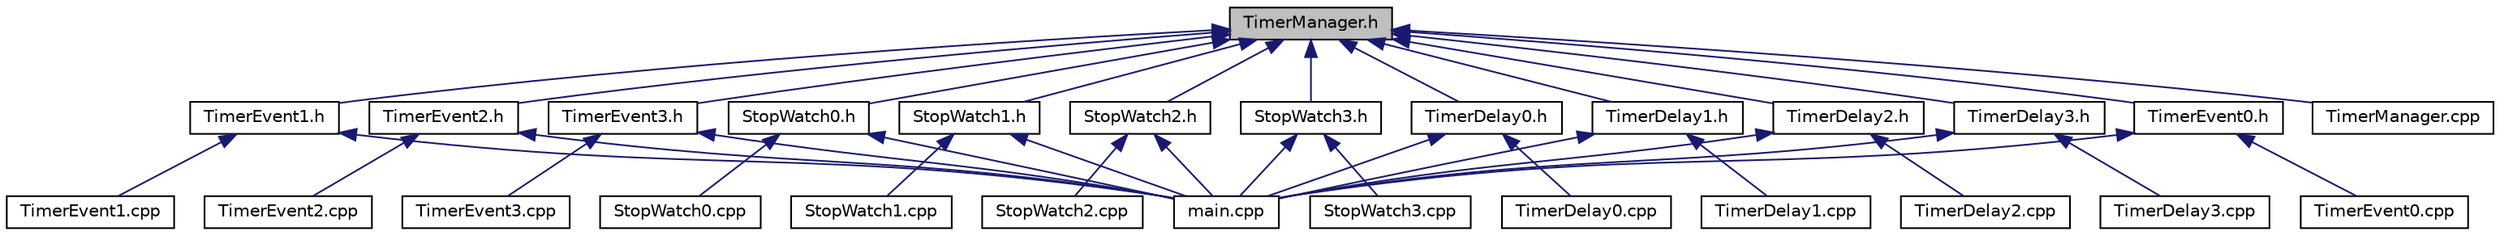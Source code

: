 digraph G
{
  edge [fontname="Helvetica",fontsize="10",labelfontname="Helvetica",labelfontsize="10"];
  node [fontname="Helvetica",fontsize="10",shape=record];
  Node1 [label="TimerManager.h",height=0.2,width=0.4,color="black", fillcolor="grey75", style="filled" fontcolor="black"];
  Node1 -> Node2 [dir=back,color="midnightblue",fontsize="10",style="solid",fontname="Helvetica"];
  Node2 [label="TimerEvent0.h",height=0.2,width=0.4,color="black", fillcolor="white", style="filled",URL="$_timer_event0_8h.html"];
  Node2 -> Node3 [dir=back,color="midnightblue",fontsize="10",style="solid",fontname="Helvetica"];
  Node3 [label="main.cpp",height=0.2,width=0.4,color="black", fillcolor="white", style="filled",URL="$main_8cpp.html"];
  Node2 -> Node4 [dir=back,color="midnightblue",fontsize="10",style="solid",fontname="Helvetica"];
  Node4 [label="TimerEvent0.cpp",height=0.2,width=0.4,color="black", fillcolor="white", style="filled",URL="$_timer_event0_8cpp.html"];
  Node1 -> Node5 [dir=back,color="midnightblue",fontsize="10",style="solid",fontname="Helvetica"];
  Node5 [label="TimerEvent1.h",height=0.2,width=0.4,color="black", fillcolor="white", style="filled",URL="$_timer_event1_8h.html"];
  Node5 -> Node3 [dir=back,color="midnightblue",fontsize="10",style="solid",fontname="Helvetica"];
  Node5 -> Node6 [dir=back,color="midnightblue",fontsize="10",style="solid",fontname="Helvetica"];
  Node6 [label="TimerEvent1.cpp",height=0.2,width=0.4,color="black", fillcolor="white", style="filled",URL="$_timer_event1_8cpp.html"];
  Node1 -> Node7 [dir=back,color="midnightblue",fontsize="10",style="solid",fontname="Helvetica"];
  Node7 [label="TimerEvent2.h",height=0.2,width=0.4,color="black", fillcolor="white", style="filled",URL="$_timer_event2_8h.html"];
  Node7 -> Node3 [dir=back,color="midnightblue",fontsize="10",style="solid",fontname="Helvetica"];
  Node7 -> Node8 [dir=back,color="midnightblue",fontsize="10",style="solid",fontname="Helvetica"];
  Node8 [label="TimerEvent2.cpp",height=0.2,width=0.4,color="black", fillcolor="white", style="filled",URL="$_timer_event2_8cpp.html"];
  Node1 -> Node9 [dir=back,color="midnightblue",fontsize="10",style="solid",fontname="Helvetica"];
  Node9 [label="TimerEvent3.h",height=0.2,width=0.4,color="black", fillcolor="white", style="filled",URL="$_timer_event3_8h.html"];
  Node9 -> Node3 [dir=back,color="midnightblue",fontsize="10",style="solid",fontname="Helvetica"];
  Node9 -> Node10 [dir=back,color="midnightblue",fontsize="10",style="solid",fontname="Helvetica"];
  Node10 [label="TimerEvent3.cpp",height=0.2,width=0.4,color="black", fillcolor="white", style="filled",URL="$_timer_event3_8cpp.html"];
  Node1 -> Node11 [dir=back,color="midnightblue",fontsize="10",style="solid",fontname="Helvetica"];
  Node11 [label="StopWatch0.h",height=0.2,width=0.4,color="black", fillcolor="white", style="filled",URL="$_stop_watch0_8h.html"];
  Node11 -> Node3 [dir=back,color="midnightblue",fontsize="10",style="solid",fontname="Helvetica"];
  Node11 -> Node12 [dir=back,color="midnightblue",fontsize="10",style="solid",fontname="Helvetica"];
  Node12 [label="StopWatch0.cpp",height=0.2,width=0.4,color="black", fillcolor="white", style="filled",URL="$_stop_watch0_8cpp.html"];
  Node1 -> Node13 [dir=back,color="midnightblue",fontsize="10",style="solid",fontname="Helvetica"];
  Node13 [label="StopWatch1.h",height=0.2,width=0.4,color="black", fillcolor="white", style="filled",URL="$_stop_watch1_8h.html"];
  Node13 -> Node3 [dir=back,color="midnightblue",fontsize="10",style="solid",fontname="Helvetica"];
  Node13 -> Node14 [dir=back,color="midnightblue",fontsize="10",style="solid",fontname="Helvetica"];
  Node14 [label="StopWatch1.cpp",height=0.2,width=0.4,color="black", fillcolor="white", style="filled",URL="$_stop_watch1_8cpp.html"];
  Node1 -> Node15 [dir=back,color="midnightblue",fontsize="10",style="solid",fontname="Helvetica"];
  Node15 [label="StopWatch2.h",height=0.2,width=0.4,color="black", fillcolor="white", style="filled",URL="$_stop_watch2_8h.html"];
  Node15 -> Node3 [dir=back,color="midnightblue",fontsize="10",style="solid",fontname="Helvetica"];
  Node15 -> Node16 [dir=back,color="midnightblue",fontsize="10",style="solid",fontname="Helvetica"];
  Node16 [label="StopWatch2.cpp",height=0.2,width=0.4,color="black", fillcolor="white", style="filled",URL="$_stop_watch2_8cpp.html"];
  Node1 -> Node17 [dir=back,color="midnightblue",fontsize="10",style="solid",fontname="Helvetica"];
  Node17 [label="StopWatch3.h",height=0.2,width=0.4,color="black", fillcolor="white", style="filled",URL="$_stop_watch3_8h.html"];
  Node17 -> Node3 [dir=back,color="midnightblue",fontsize="10",style="solid",fontname="Helvetica"];
  Node17 -> Node18 [dir=back,color="midnightblue",fontsize="10",style="solid",fontname="Helvetica"];
  Node18 [label="StopWatch3.cpp",height=0.2,width=0.4,color="black", fillcolor="white", style="filled",URL="$_stop_watch3_8cpp.html"];
  Node1 -> Node19 [dir=back,color="midnightblue",fontsize="10",style="solid",fontname="Helvetica"];
  Node19 [label="TimerDelay0.h",height=0.2,width=0.4,color="black", fillcolor="white", style="filled",URL="$_timer_delay0_8h.html"];
  Node19 -> Node3 [dir=back,color="midnightblue",fontsize="10",style="solid",fontname="Helvetica"];
  Node19 -> Node20 [dir=back,color="midnightblue",fontsize="10",style="solid",fontname="Helvetica"];
  Node20 [label="TimerDelay0.cpp",height=0.2,width=0.4,color="black", fillcolor="white", style="filled",URL="$_timer_delay0_8cpp.html"];
  Node1 -> Node21 [dir=back,color="midnightblue",fontsize="10",style="solid",fontname="Helvetica"];
  Node21 [label="TimerDelay1.h",height=0.2,width=0.4,color="black", fillcolor="white", style="filled",URL="$_timer_delay1_8h.html"];
  Node21 -> Node3 [dir=back,color="midnightblue",fontsize="10",style="solid",fontname="Helvetica"];
  Node21 -> Node22 [dir=back,color="midnightblue",fontsize="10",style="solid",fontname="Helvetica"];
  Node22 [label="TimerDelay1.cpp",height=0.2,width=0.4,color="black", fillcolor="white", style="filled",URL="$_timer_delay1_8cpp.html"];
  Node1 -> Node23 [dir=back,color="midnightblue",fontsize="10",style="solid",fontname="Helvetica"];
  Node23 [label="TimerDelay2.h",height=0.2,width=0.4,color="black", fillcolor="white", style="filled",URL="$_timer_delay2_8h.html"];
  Node23 -> Node3 [dir=back,color="midnightblue",fontsize="10",style="solid",fontname="Helvetica"];
  Node23 -> Node24 [dir=back,color="midnightblue",fontsize="10",style="solid",fontname="Helvetica"];
  Node24 [label="TimerDelay2.cpp",height=0.2,width=0.4,color="black", fillcolor="white", style="filled",URL="$_timer_delay2_8cpp.html"];
  Node1 -> Node25 [dir=back,color="midnightblue",fontsize="10",style="solid",fontname="Helvetica"];
  Node25 [label="TimerDelay3.h",height=0.2,width=0.4,color="black", fillcolor="white", style="filled",URL="$_timer_delay3_8h.html"];
  Node25 -> Node3 [dir=back,color="midnightblue",fontsize="10",style="solid",fontname="Helvetica"];
  Node25 -> Node26 [dir=back,color="midnightblue",fontsize="10",style="solid",fontname="Helvetica"];
  Node26 [label="TimerDelay3.cpp",height=0.2,width=0.4,color="black", fillcolor="white", style="filled",URL="$_timer_delay3_8cpp.html"];
  Node1 -> Node27 [dir=back,color="midnightblue",fontsize="10",style="solid",fontname="Helvetica"];
  Node27 [label="TimerManager.cpp",height=0.2,width=0.4,color="black", fillcolor="white", style="filled",URL="$_timer_manager_8cpp.html"];
}
